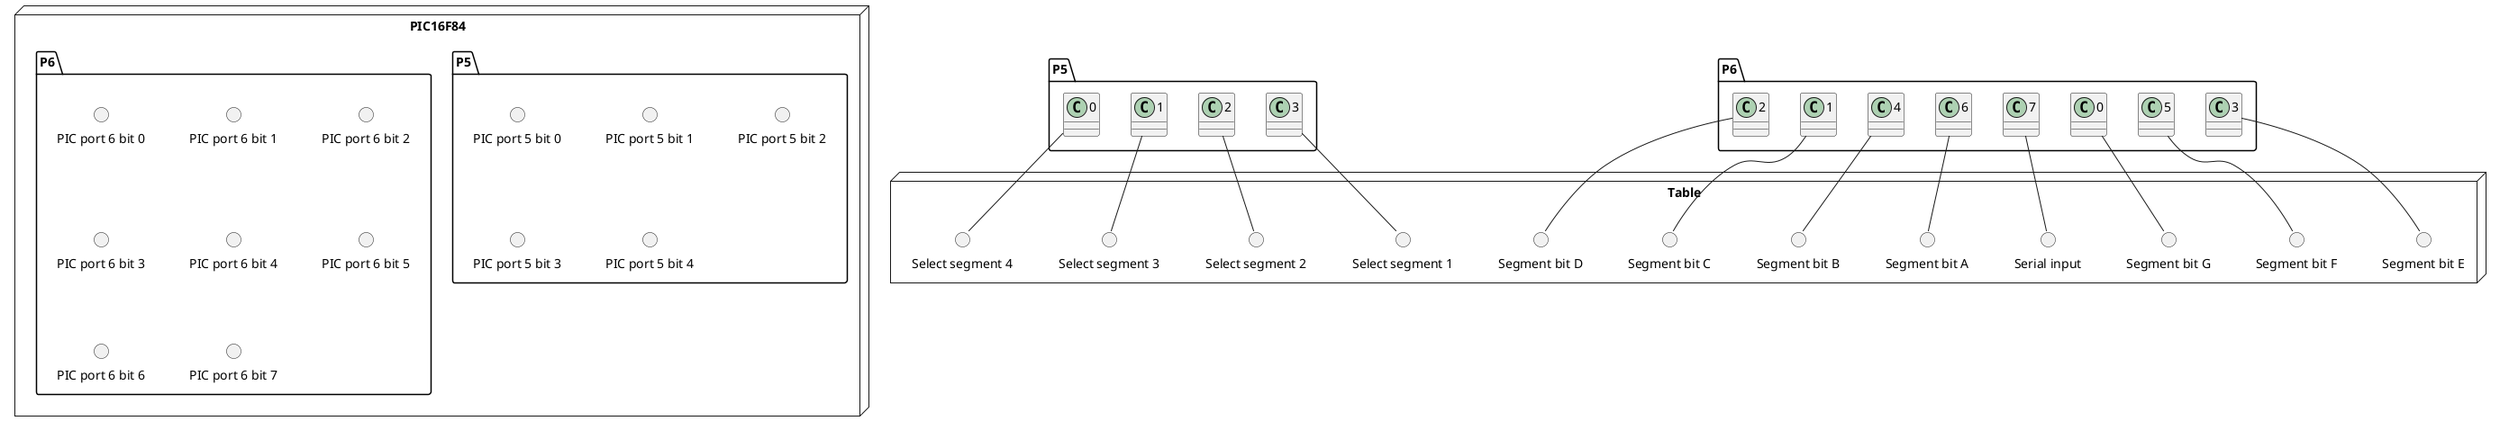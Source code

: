 @startuml

node PIC16F84 {
	() "PIC port 5 bit 0" as P5.0
	() "PIC port 5 bit 1" as P5.1
	() "PIC port 5 bit 2" as P5.2
	() "PIC port 5 bit 3" as P5.3
	() "PIC port 5 bit 4" as P5.4

	() "PIC port 6 bit 0" as P6.0
	() "PIC port 6 bit 1" as P6.1
	() "PIC port 6 bit 2" as P6.2
	() "PIC port 6 bit 3" as P6.3
	() "PIC port 6 bit 4" as P6.4
	() "PIC port 6 bit 5" as P6.5
	() "PIC port 6 bit 6" as P6.6
	() "PIC port 6 bit 7" as P6.7
}

node Table {
	() "Select segment 1" AS SS1
	() "Select segment 2" AS SS2
	() "Select segment 3" AS SS3
	() "Select segment 4" AS SS4

	() "Segment bit A"    AS SBA
	() "Segment bit B"    AS SBB
	() "Segment bit C"    AS SBC
	() "Segment bit D"    AS SBD
	() "Segment bit E"    AS SBE
	() "Segment bit F"    AS SBF
	() "Segment bit G"    AS SBG

	() "Serial input"     AS RX
}

P5.0 -- SS4
P5.1 -- SS3
P5.2 -- SS2
P5.3 -- SS1

P6.7 -- RX

P6.0 -- SBG
P6.1 -- SBC
P6.2 -- SBD
P6.3 -- SBE
P6.4 -- SBB
P6.5 -- SBF
P6.6 -- SBA

@enduml